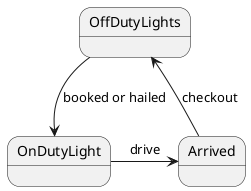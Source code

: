 @startuml example_state
hide empty members

state OffDutyLights
state OnDutyLight

OffDutyLights -down-> OnDutyLight: booked or hailed
OnDutyLight -right-> Arrived: drive
Arrived -up-> OffDutyLights: checkout

@enduml

